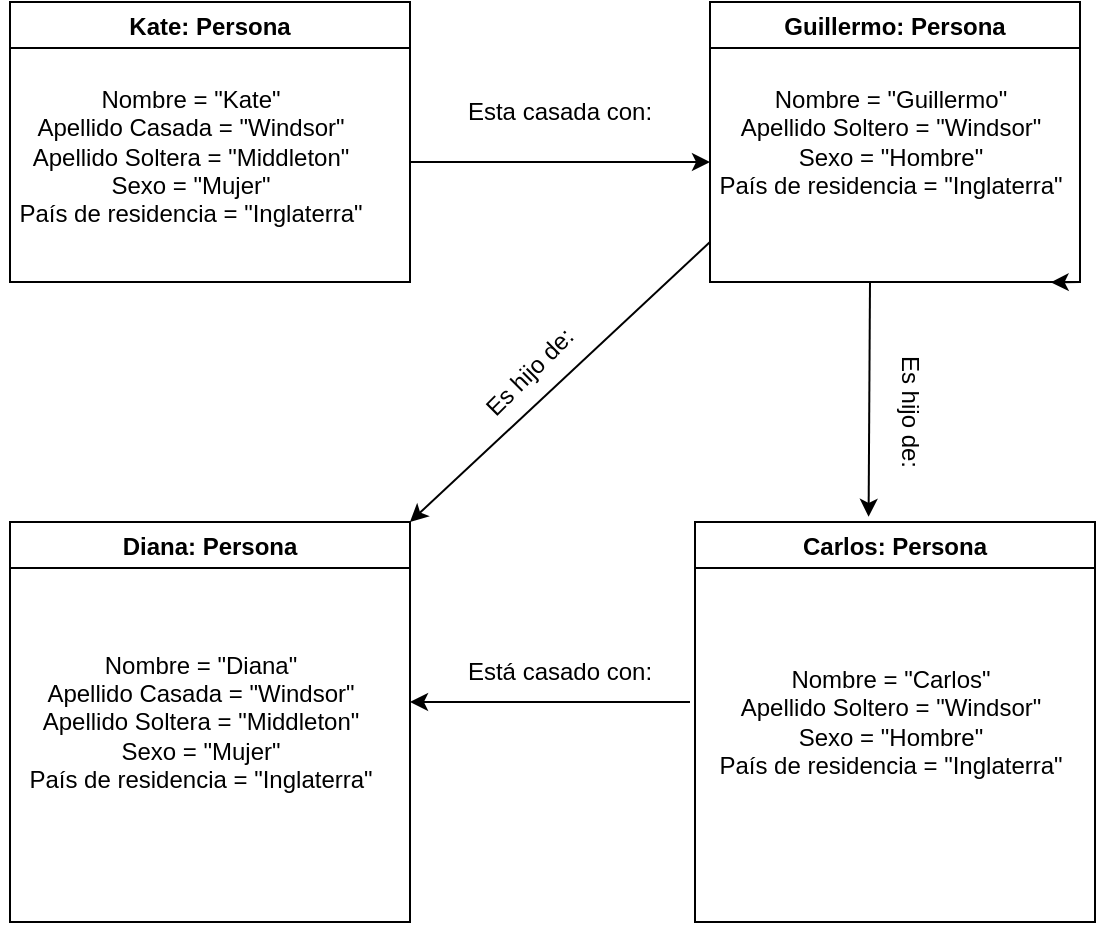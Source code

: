 <mxfile>
    <diagram id="BdhmR91ehoMnTaQIsp19" name="Página-1">
        <mxGraphModel dx="519" dy="345" grid="1" gridSize="10" guides="1" tooltips="1" connect="1" arrows="1" fold="1" page="1" pageScale="1" pageWidth="827" pageHeight="1169" math="0" shadow="0">
            <root>
                <mxCell id="0"/>
                <mxCell id="1" parent="0"/>
                <mxCell id="2" value="Kate: Persona" style="swimlane;" parent="1" vertex="1">
                    <mxGeometry x="100" y="150" width="200" height="140" as="geometry"/>
                </mxCell>
                <mxCell id="3" value="&lt;br&gt;Nombre = &quot;Kate&quot;&lt;br&gt;Apellido Casada = &quot;Windsor&quot;&lt;br&gt;Apellido Soltera = &quot;Middleton&quot;&lt;br&gt;Sexo = &quot;Mujer&quot;&lt;br&gt;País de residencia = &quot;Inglaterra&quot;" style="text;html=1;align=center;verticalAlign=middle;resizable=0;points=[];autosize=1;strokeColor=none;fillColor=none;" parent="1" vertex="1">
                    <mxGeometry x="95" y="175" width="190" height="90" as="geometry"/>
                </mxCell>
                <mxCell id="9" style="edgeStyle=none;html=1;exitX=1;exitY=1;exitDx=0;exitDy=0;" edge="1" parent="1" source="4">
                    <mxGeometry relative="1" as="geometry">
                        <mxPoint x="620.31" y="290.172" as="targetPoint"/>
                    </mxGeometry>
                </mxCell>
                <mxCell id="4" value="Guillermo: Persona" style="swimlane;" vertex="1" parent="1">
                    <mxGeometry x="450" y="150" width="185" height="140" as="geometry"/>
                </mxCell>
                <mxCell id="8" value="Nombre = &quot;Guillermo&quot;&lt;br&gt;Apellido Soltero = &quot;Windsor&quot;&lt;br&gt;Sexo = &quot;Hombre&quot;&lt;br&gt;País de residencia = &quot;Inglaterra&quot;&lt;br&gt;" style="text;html=1;align=center;verticalAlign=middle;resizable=0;points=[];autosize=1;strokeColor=none;fillColor=none;" vertex="1" parent="4">
                    <mxGeometry x="-5" y="40" width="190" height="60" as="geometry"/>
                </mxCell>
                <mxCell id="5" value="" style="endArrow=classic;html=1;" edge="1" parent="1">
                    <mxGeometry width="50" height="50" relative="1" as="geometry">
                        <mxPoint x="300" y="230" as="sourcePoint"/>
                        <mxPoint x="450" y="230" as="targetPoint"/>
                    </mxGeometry>
                </mxCell>
                <mxCell id="6" value="Esta casada con:" style="text;html=1;strokeColor=none;fillColor=none;align=center;verticalAlign=middle;whiteSpace=wrap;rounded=0;" vertex="1" parent="1">
                    <mxGeometry x="320" y="190" width="110" height="30" as="geometry"/>
                </mxCell>
                <mxCell id="11" value="Diana: Persona" style="swimlane;" vertex="1" parent="1">
                    <mxGeometry x="100" y="410" width="200" height="200" as="geometry"/>
                </mxCell>
                <mxCell id="15" value="Nombre = &quot;Diana&quot;&lt;br&gt;Apellido Casada = &quot;Windsor&quot;&lt;br&gt;Apellido Soltera = &quot;Middleton&quot;&lt;br&gt;Sexo = &quot;Mujer&quot;&lt;br&gt;País de residencia = &quot;Inglaterra&quot;" style="text;html=1;align=center;verticalAlign=middle;resizable=0;points=[];autosize=1;strokeColor=none;fillColor=none;" vertex="1" parent="11">
                    <mxGeometry y="60" width="190" height="80" as="geometry"/>
                </mxCell>
                <mxCell id="12" value="Carlos: Persona" style="swimlane;" vertex="1" parent="1">
                    <mxGeometry x="442.5" y="410" width="200" height="200" as="geometry"/>
                </mxCell>
                <mxCell id="13" value="Nombre = &quot;Carlos&quot;&lt;br&gt;Apellido Soltero = &quot;Windsor&quot;&lt;br&gt;Sexo = &quot;Hombre&quot;&lt;br&gt;País de residencia = &quot;Inglaterra&quot;" style="text;html=1;align=center;verticalAlign=middle;resizable=0;points=[];autosize=1;strokeColor=none;fillColor=none;" vertex="1" parent="12">
                    <mxGeometry x="2.5" y="70" width="190" height="60" as="geometry"/>
                </mxCell>
                <mxCell id="17" value="" style="endArrow=classic;html=1;entryX=1;entryY=0;entryDx=0;entryDy=0;" edge="1" parent="1" target="11">
                    <mxGeometry width="50" height="50" relative="1" as="geometry">
                        <mxPoint x="450" y="270" as="sourcePoint"/>
                        <mxPoint x="450" y="270" as="targetPoint"/>
                    </mxGeometry>
                </mxCell>
                <mxCell id="19" value="Es hijo de:" style="text;html=1;strokeColor=none;fillColor=none;align=center;verticalAlign=middle;whiteSpace=wrap;rounded=0;rotation=-45;" vertex="1" parent="1">
                    <mxGeometry x="330" y="320" width="60" height="30" as="geometry"/>
                </mxCell>
                <mxCell id="21" value="" style="endArrow=classic;html=1;entryX=0.434;entryY=-0.013;entryDx=0;entryDy=0;entryPerimeter=0;" edge="1" parent="1" target="12">
                    <mxGeometry width="50" height="50" relative="1" as="geometry">
                        <mxPoint x="530" y="290" as="sourcePoint"/>
                        <mxPoint x="490" y="370" as="targetPoint"/>
                    </mxGeometry>
                </mxCell>
                <mxCell id="22" value="Es hijo de:&lt;br&gt;" style="text;html=1;strokeColor=none;fillColor=none;align=center;verticalAlign=middle;whiteSpace=wrap;rounded=0;rotation=90;" vertex="1" parent="1">
                    <mxGeometry x="520" y="340" width="60" height="30" as="geometry"/>
                </mxCell>
                <mxCell id="23" value="" style="endArrow=classic;html=1;" edge="1" parent="1">
                    <mxGeometry width="50" height="50" relative="1" as="geometry">
                        <mxPoint x="440" y="500" as="sourcePoint"/>
                        <mxPoint x="300" y="500" as="targetPoint"/>
                    </mxGeometry>
                </mxCell>
                <mxCell id="24" value="Está casado con:" style="text;html=1;strokeColor=none;fillColor=none;align=center;verticalAlign=middle;whiteSpace=wrap;rounded=0;" vertex="1" parent="1">
                    <mxGeometry x="325" y="470" width="100" height="30" as="geometry"/>
                </mxCell>
            </root>
        </mxGraphModel>
    </diagram>
</mxfile>